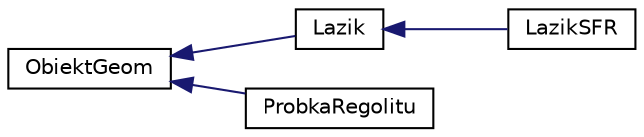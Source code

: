 digraph "Graphical Class Hierarchy"
{
 // LATEX_PDF_SIZE
  edge [fontname="Helvetica",fontsize="10",labelfontname="Helvetica",labelfontsize="10"];
  node [fontname="Helvetica",fontsize="10",shape=record];
  rankdir="LR";
  Node0 [label="ObiektGeom",height=0.2,width=0.4,color="black", fillcolor="white", style="filled",URL="$class_obiekt_geom.html",tooltip="Klasa ObiektGeom."];
  Node0 -> Node1 [dir="back",color="midnightblue",fontsize="10",style="solid",fontname="Helvetica"];
  Node1 [label="Lazik",height=0.2,width=0.4,color="black", fillcolor="white", style="filled",URL="$class_lazik.html",tooltip="Klasa Lazik."];
  Node1 -> Node2 [dir="back",color="midnightblue",fontsize="10",style="solid",fontname="Helvetica"];
  Node2 [label="LazikSFR",height=0.2,width=0.4,color="black", fillcolor="white", style="filled",URL="$class_lazik_s_f_r.html",tooltip=" "];
  Node0 -> Node3 [dir="back",color="midnightblue",fontsize="10",style="solid",fontname="Helvetica"];
  Node3 [label="ProbkaRegolitu",height=0.2,width=0.4,color="black", fillcolor="white", style="filled",URL="$class_probka_regolitu.html",tooltip="Klasa ProbkaRegolitu."];
}
